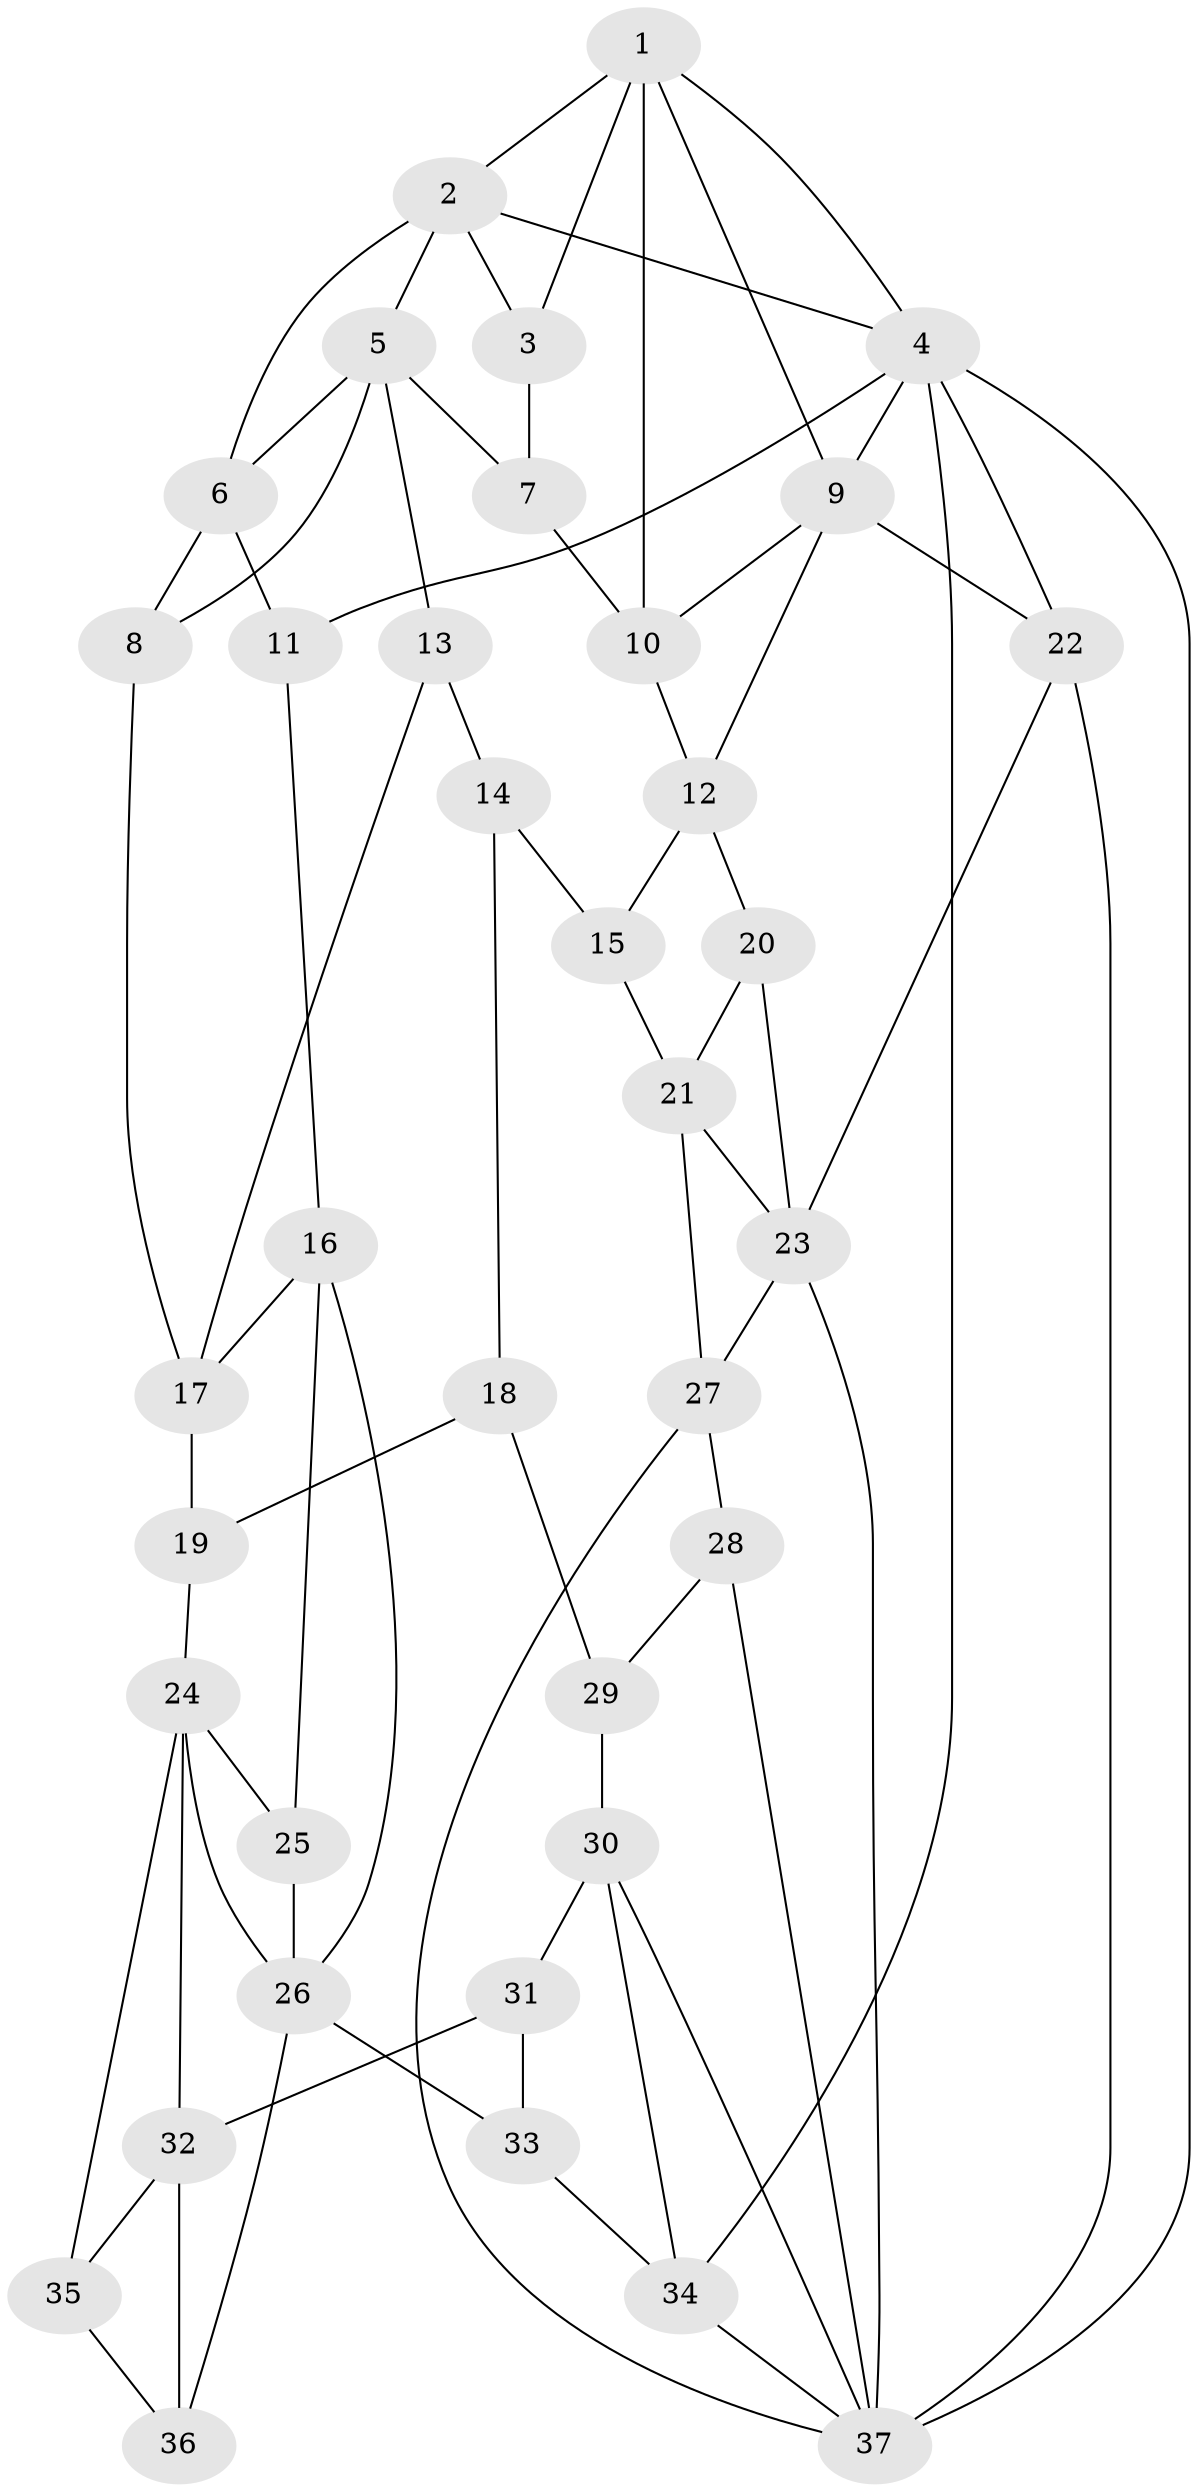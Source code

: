 // original degree distribution, {3: 0.016666666666666666, 4: 0.23333333333333334, 6: 0.21666666666666667, 5: 0.5333333333333333}
// Generated by graph-tools (version 1.1) at 2025/54/03/04/25 22:54:37]
// undirected, 37 vertices, 72 edges
graph export_dot {
  node [color=gray90,style=filled];
  1;
  2;
  3;
  4;
  5;
  6;
  7;
  8;
  9;
  10;
  11;
  12;
  13;
  14;
  15;
  16;
  17;
  18;
  19;
  20;
  21;
  22;
  23;
  24;
  25;
  26;
  27;
  28;
  29;
  30;
  31;
  32;
  33;
  34;
  35;
  36;
  37;
  1 -- 2 [weight=1.0];
  1 -- 3 [weight=1.0];
  1 -- 4 [weight=1.0];
  1 -- 9 [weight=1.0];
  1 -- 10 [weight=1.0];
  2 -- 3 [weight=1.0];
  2 -- 4 [weight=1.0];
  2 -- 5 [weight=1.0];
  2 -- 6 [weight=1.0];
  3 -- 7 [weight=2.0];
  4 -- 9 [weight=1.0];
  4 -- 11 [weight=1.0];
  4 -- 22 [weight=1.0];
  4 -- 34 [weight=2.0];
  4 -- 37 [weight=1.0];
  5 -- 6 [weight=1.0];
  5 -- 7 [weight=1.0];
  5 -- 8 [weight=1.0];
  5 -- 13 [weight=1.0];
  6 -- 8 [weight=2.0];
  6 -- 11 [weight=2.0];
  7 -- 10 [weight=1.0];
  8 -- 17 [weight=1.0];
  9 -- 10 [weight=1.0];
  9 -- 12 [weight=1.0];
  9 -- 22 [weight=2.0];
  10 -- 12 [weight=1.0];
  11 -- 16 [weight=2.0];
  12 -- 15 [weight=1.0];
  12 -- 20 [weight=1.0];
  13 -- 14 [weight=1.0];
  13 -- 17 [weight=1.0];
  14 -- 15 [weight=2.0];
  14 -- 18 [weight=2.0];
  15 -- 21 [weight=2.0];
  16 -- 17 [weight=2.0];
  16 -- 25 [weight=1.0];
  16 -- 26 [weight=1.0];
  17 -- 19 [weight=2.0];
  18 -- 19 [weight=2.0];
  18 -- 29 [weight=2.0];
  19 -- 24 [weight=2.0];
  20 -- 21 [weight=2.0];
  20 -- 23 [weight=1.0];
  21 -- 23 [weight=1.0];
  21 -- 27 [weight=1.0];
  22 -- 23 [weight=1.0];
  22 -- 37 [weight=1.0];
  23 -- 27 [weight=1.0];
  23 -- 37 [weight=1.0];
  24 -- 25 [weight=1.0];
  24 -- 26 [weight=1.0];
  24 -- 32 [weight=1.0];
  24 -- 35 [weight=1.0];
  25 -- 26 [weight=1.0];
  26 -- 33 [weight=2.0];
  26 -- 36 [weight=1.0];
  27 -- 28 [weight=1.0];
  27 -- 37 [weight=1.0];
  28 -- 29 [weight=1.0];
  28 -- 37 [weight=2.0];
  29 -- 30 [weight=1.0];
  30 -- 31 [weight=2.0];
  30 -- 34 [weight=1.0];
  30 -- 37 [weight=1.0];
  31 -- 32 [weight=2.0];
  31 -- 33 [weight=1.0];
  32 -- 35 [weight=1.0];
  32 -- 36 [weight=2.0];
  33 -- 34 [weight=1.0];
  34 -- 37 [weight=1.0];
  35 -- 36 [weight=1.0];
}
